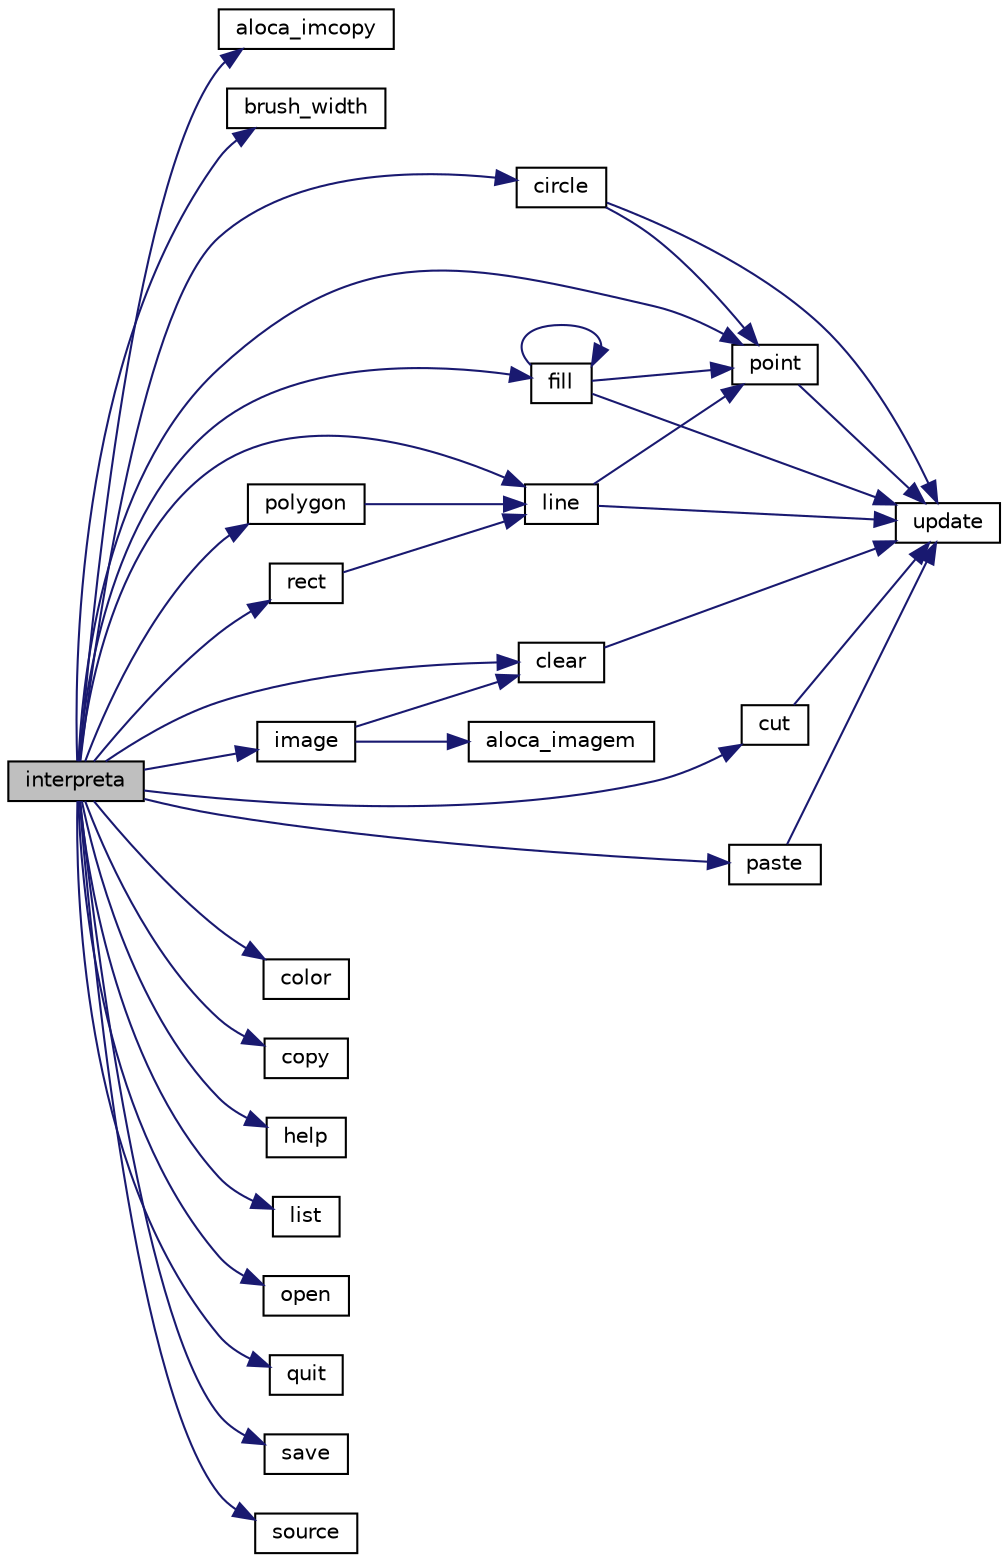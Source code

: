 digraph "interpreta"
{
 // LATEX_PDF_SIZE
  edge [fontname="Helvetica",fontsize="10",labelfontname="Helvetica",labelfontsize="10"];
  node [fontname="Helvetica",fontsize="10",shape=record];
  rankdir="LR";
  Node1 [label="interpreta",height=0.2,width=0.4,color="black", fillcolor="grey75", style="filled", fontcolor="black",tooltip=" "];
  Node1 -> Node2 [color="midnightblue",fontsize="10",style="solid",fontname="Helvetica"];
  Node2 [label="aloca_imcopy",height=0.2,width=0.4,color="black", fillcolor="white", style="filled",URL="$cpaint_8c.html#a0265082077cf1a07d3b754016bcbd64a",tooltip=" "];
  Node1 -> Node3 [color="midnightblue",fontsize="10",style="solid",fontname="Helvetica"];
  Node3 [label="brush_width",height=0.2,width=0.4,color="black", fillcolor="white", style="filled",URL="$drawing_8c.html#a7acf93848541b6e07e6a9612ac8453ec",tooltip=" "];
  Node1 -> Node4 [color="midnightblue",fontsize="10",style="solid",fontname="Helvetica"];
  Node4 [label="circle",height=0.2,width=0.4,color="black", fillcolor="white", style="filled",URL="$drawing_8c.html#a98ce4ddeb0fdd26dfdfb8c88b9b537d3",tooltip=" "];
  Node4 -> Node5 [color="midnightblue",fontsize="10",style="solid",fontname="Helvetica"];
  Node5 [label="point",height=0.2,width=0.4,color="black", fillcolor="white", style="filled",URL="$drawing_8c.html#a0166bf78fe54b58d9b52d8a56ed406bd",tooltip=" "];
  Node5 -> Node6 [color="midnightblue",fontsize="10",style="solid",fontname="Helvetica"];
  Node6 [label="update",height=0.2,width=0.4,color="black", fillcolor="white", style="filled",URL="$drawing_8c.html#ac5c54df7ed3b930268c8d7752c101725",tooltip=" "];
  Node4 -> Node6 [color="midnightblue",fontsize="10",style="solid",fontname="Helvetica"];
  Node1 -> Node7 [color="midnightblue",fontsize="10",style="solid",fontname="Helvetica"];
  Node7 [label="clear",height=0.2,width=0.4,color="black", fillcolor="white", style="filled",URL="$drawing_8c.html#a060fdc1b952842a2d986f3a82d7f7eb1",tooltip=" "];
  Node7 -> Node6 [color="midnightblue",fontsize="10",style="solid",fontname="Helvetica"];
  Node1 -> Node8 [color="midnightblue",fontsize="10",style="solid",fontname="Helvetica"];
  Node8 [label="color",height=0.2,width=0.4,color="black", fillcolor="white", style="filled",URL="$drawing_8c.html#a420ccc6d8bf8c9f6c15802d4849e2a10",tooltip=" "];
  Node1 -> Node9 [color="midnightblue",fontsize="10",style="solid",fontname="Helvetica"];
  Node9 [label="copy",height=0.2,width=0.4,color="black", fillcolor="white", style="filled",URL="$drawing_8c.html#a7f50603fab552fcfa4c668aafbe3f66e",tooltip=" "];
  Node1 -> Node10 [color="midnightblue",fontsize="10",style="solid",fontname="Helvetica"];
  Node10 [label="cut",height=0.2,width=0.4,color="black", fillcolor="white", style="filled",URL="$drawing_8c.html#a37c5050393927f332dc3aa15611a1ad9",tooltip=" "];
  Node10 -> Node6 [color="midnightblue",fontsize="10",style="solid",fontname="Helvetica"];
  Node1 -> Node11 [color="midnightblue",fontsize="10",style="solid",fontname="Helvetica"];
  Node11 [label="fill",height=0.2,width=0.4,color="black", fillcolor="white", style="filled",URL="$drawing_8c.html#a944dec18b2f3e11b1be3bd7043a044bd",tooltip=" "];
  Node11 -> Node11 [color="midnightblue",fontsize="10",style="solid",fontname="Helvetica"];
  Node11 -> Node5 [color="midnightblue",fontsize="10",style="solid",fontname="Helvetica"];
  Node11 -> Node6 [color="midnightblue",fontsize="10",style="solid",fontname="Helvetica"];
  Node1 -> Node12 [color="midnightblue",fontsize="10",style="solid",fontname="Helvetica"];
  Node12 [label="help",height=0.2,width=0.4,color="black", fillcolor="white", style="filled",URL="$cpaint_8c.html#a97ee70a8770dc30d06c744b24eb2fcfc",tooltip=" "];
  Node1 -> Node13 [color="midnightblue",fontsize="10",style="solid",fontname="Helvetica"];
  Node13 [label="image",height=0.2,width=0.4,color="black", fillcolor="white", style="filled",URL="$drawing_8c.html#af7d8552d25dedc8eaff5a6b81bdba925",tooltip=" "];
  Node13 -> Node14 [color="midnightblue",fontsize="10",style="solid",fontname="Helvetica"];
  Node14 [label="aloca_imagem",height=0.2,width=0.4,color="black", fillcolor="white", style="filled",URL="$cpaint_8c.html#a3398255767dfde4f4c19f6f40cc4ef82",tooltip=" "];
  Node13 -> Node7 [color="midnightblue",fontsize="10",style="solid",fontname="Helvetica"];
  Node1 -> Node15 [color="midnightblue",fontsize="10",style="solid",fontname="Helvetica"];
  Node15 [label="line",height=0.2,width=0.4,color="black", fillcolor="white", style="filled",URL="$drawing_8c.html#a22de909bf6f8aad73f1126de7b5c8739",tooltip=" "];
  Node15 -> Node5 [color="midnightblue",fontsize="10",style="solid",fontname="Helvetica"];
  Node15 -> Node6 [color="midnightblue",fontsize="10",style="solid",fontname="Helvetica"];
  Node1 -> Node16 [color="midnightblue",fontsize="10",style="solid",fontname="Helvetica"];
  Node16 [label="list",height=0.2,width=0.4,color="black", fillcolor="white", style="filled",URL="$drawing_8c.html#aa594fce724d61d0087fb9ca98b9d6ec2",tooltip=" "];
  Node1 -> Node17 [color="midnightblue",fontsize="10",style="solid",fontname="Helvetica"];
  Node17 [label="open",height=0.2,width=0.4,color="black", fillcolor="white", style="filled",URL="$cpaint_8h.html#a30dbd552aae3d5be836dda458bd2df53",tooltip=" "];
  Node1 -> Node18 [color="midnightblue",fontsize="10",style="solid",fontname="Helvetica"];
  Node18 [label="paste",height=0.2,width=0.4,color="black", fillcolor="white", style="filled",URL="$drawing_8c.html#a3cce0a68faeecc04b5632ef7ea1eec9e",tooltip=" "];
  Node18 -> Node6 [color="midnightblue",fontsize="10",style="solid",fontname="Helvetica"];
  Node1 -> Node5 [color="midnightblue",fontsize="10",style="solid",fontname="Helvetica"];
  Node1 -> Node19 [color="midnightblue",fontsize="10",style="solid",fontname="Helvetica"];
  Node19 [label="polygon",height=0.2,width=0.4,color="black", fillcolor="white", style="filled",URL="$drawing_8c.html#a101c7e8b226a8f09fd228e9ce1178c7b",tooltip=" "];
  Node19 -> Node15 [color="midnightblue",fontsize="10",style="solid",fontname="Helvetica"];
  Node1 -> Node20 [color="midnightblue",fontsize="10",style="solid",fontname="Helvetica"];
  Node20 [label="quit",height=0.2,width=0.4,color="black", fillcolor="white", style="filled",URL="$cpaint_8c.html#a2463a3acef2df4c951ce942a3229e44e",tooltip=" "];
  Node1 -> Node21 [color="midnightblue",fontsize="10",style="solid",fontname="Helvetica"];
  Node21 [label="rect",height=0.2,width=0.4,color="black", fillcolor="white", style="filled",URL="$drawing_8c.html#ad65927499dd1a95e9621b9e7e21712d3",tooltip=" "];
  Node21 -> Node15 [color="midnightblue",fontsize="10",style="solid",fontname="Helvetica"];
  Node1 -> Node22 [color="midnightblue",fontsize="10",style="solid",fontname="Helvetica"];
  Node22 [label="save",height=0.2,width=0.4,color="black", fillcolor="white", style="filled",URL="$drawing_8c.html#a0382015a19cfab937fdf7644f695a340",tooltip=" "];
  Node1 -> Node23 [color="midnightblue",fontsize="10",style="solid",fontname="Helvetica"];
  Node23 [label="source",height=0.2,width=0.4,color="black", fillcolor="white", style="filled",URL="$cpaint_8c.html#a2cde79c0ba87ddc85d61c743b9b53eac",tooltip=" "];
}
